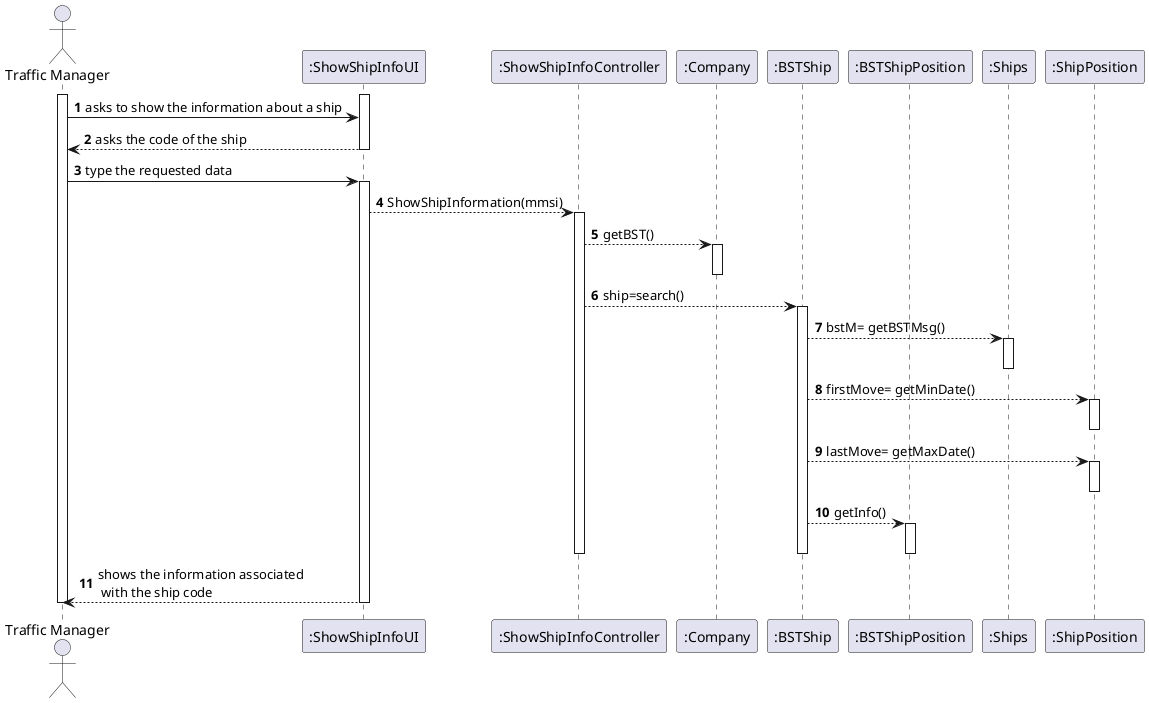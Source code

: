 @startuml
autonumber

actor "Traffic Manager " as C
participant ":ShowShipInfoUI" as SSIUI
participant ":ShowShipInfoController" as SSIUC
participant ":Company" as COMP
participant ":BSTShip" as BSTS
participant ":BSTShipPosition" as BSTM
participant ":Ships" as S
participant ":ShipPosition" as M





activate C




activate SSIUI


C -> SSIUI:asks to show the information about a ship 

SSIUI --> C: asks the code of the ship
deactivate SSIUI
C -> SSIUI: type the requested data

activate SSIUI
SSIUI --> SSIUC: ShowShipInformation(mmsi)
activate SSIUC

SSIUC --> COMP: getBST()
activate COMP
deactivate COMP
SSIUC --> BSTS: ship=search()
activate BSTS

BSTS --> S: bstM= getBSTMsg()

activate S
deactivate S
BSTS -->M: firstMove= getMinDate()
activate M
deactivate M
BSTS -->M: lastMove= getMaxDate()
activate M
deactivate M

BSTS --> BSTM: getInfo()
activate BSTM
deactivate BSTM

deactivate BSTS

deactivate SSIUC
SSIUI --> C: shows the information associated\n with the ship code

deactivate SSIUI
deactivate C
@enduml